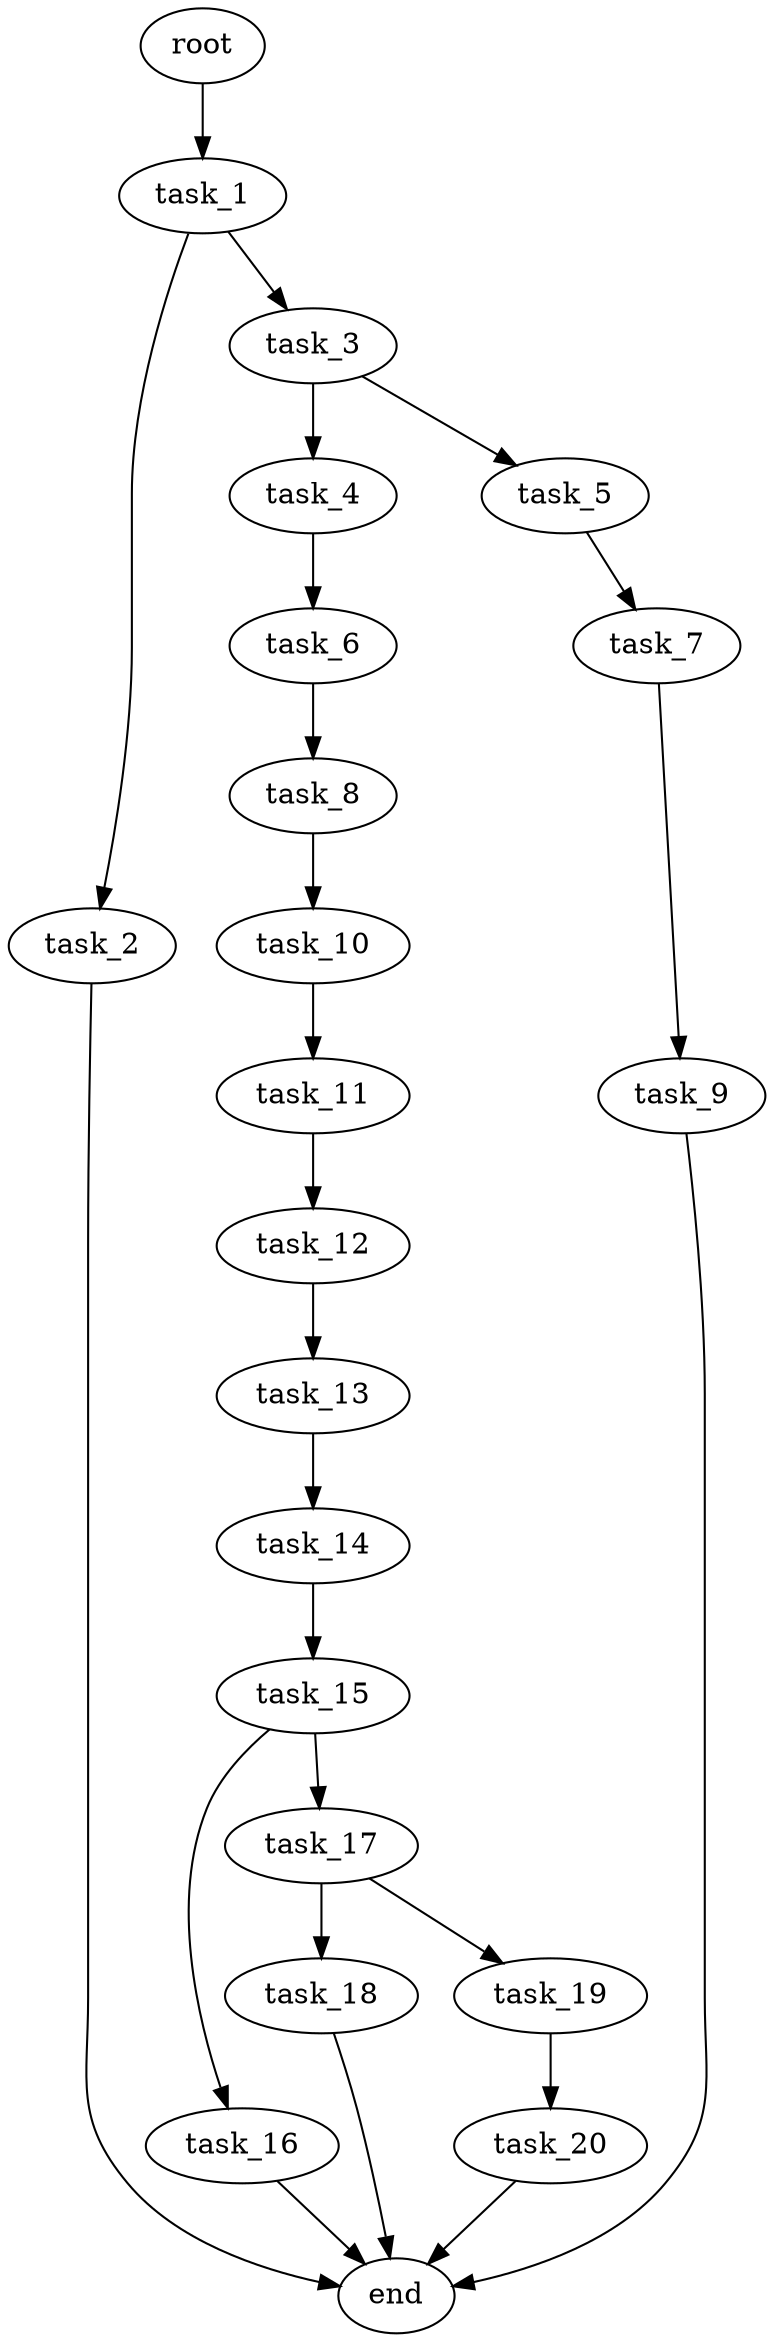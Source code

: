 digraph G {
  root [size="0.000000e+00"];
  task_1 [size="9.999078e+09"];
  task_2 [size="3.500253e+09"];
  task_3 [size="6.501791e+09"];
  task_4 [size="7.812549e+09"];
  task_5 [size="6.517895e+09"];
  task_6 [size="7.542578e+09"];
  task_7 [size="9.496168e+09"];
  task_8 [size="1.994407e+09"];
  task_9 [size="2.047798e+08"];
  task_10 [size="1.524671e+09"];
  task_11 [size="1.263084e+09"];
  task_12 [size="6.694919e+09"];
  task_13 [size="5.640132e+09"];
  task_14 [size="2.180427e+09"];
  task_15 [size="6.994950e+09"];
  task_16 [size="7.669214e+09"];
  task_17 [size="1.678724e+09"];
  task_18 [size="6.072868e+09"];
  task_19 [size="7.479509e+09"];
  task_20 [size="1.146214e+09"];
  end [size="0.000000e+00"];

  root -> task_1 [size="1.000000e-12"];
  task_1 -> task_2 [size="3.500253e+08"];
  task_1 -> task_3 [size="6.501791e+08"];
  task_2 -> end [size="1.000000e-12"];
  task_3 -> task_4 [size="7.812549e+08"];
  task_3 -> task_5 [size="6.517895e+08"];
  task_4 -> task_6 [size="7.542578e+08"];
  task_5 -> task_7 [size="9.496168e+08"];
  task_6 -> task_8 [size="1.994407e+08"];
  task_7 -> task_9 [size="2.047798e+07"];
  task_8 -> task_10 [size="1.524671e+08"];
  task_9 -> end [size="1.000000e-12"];
  task_10 -> task_11 [size="1.263084e+08"];
  task_11 -> task_12 [size="6.694919e+08"];
  task_12 -> task_13 [size="5.640132e+08"];
  task_13 -> task_14 [size="2.180427e+08"];
  task_14 -> task_15 [size="6.994950e+08"];
  task_15 -> task_16 [size="7.669214e+08"];
  task_15 -> task_17 [size="1.678724e+08"];
  task_16 -> end [size="1.000000e-12"];
  task_17 -> task_18 [size="6.072868e+08"];
  task_17 -> task_19 [size="7.479509e+08"];
  task_18 -> end [size="1.000000e-12"];
  task_19 -> task_20 [size="1.146214e+08"];
  task_20 -> end [size="1.000000e-12"];
}
